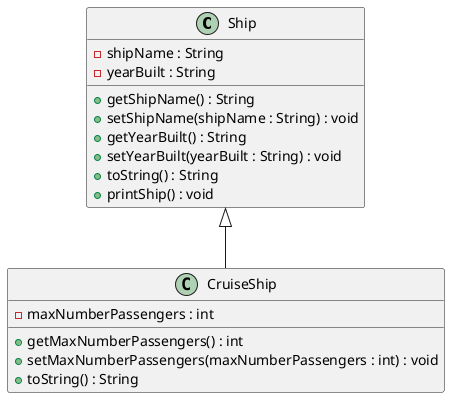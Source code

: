 @startuml

class Ship {
    - shipName : String
    - yearBuilt : String
    + getShipName() : String
    + setShipName(shipName : String) : void
    + getYearBuilt() : String
    + setYearBuilt(yearBuilt : String) : void
    + toString() : String
    + printShip() : void
}

class CruiseShip extends Ship {
    - maxNumberPassengers : int
    + getMaxNumberPassengers() : int
    + setMaxNumberPassengers(maxNumberPassengers : int) : void
    + toString() : String
}

@enduml